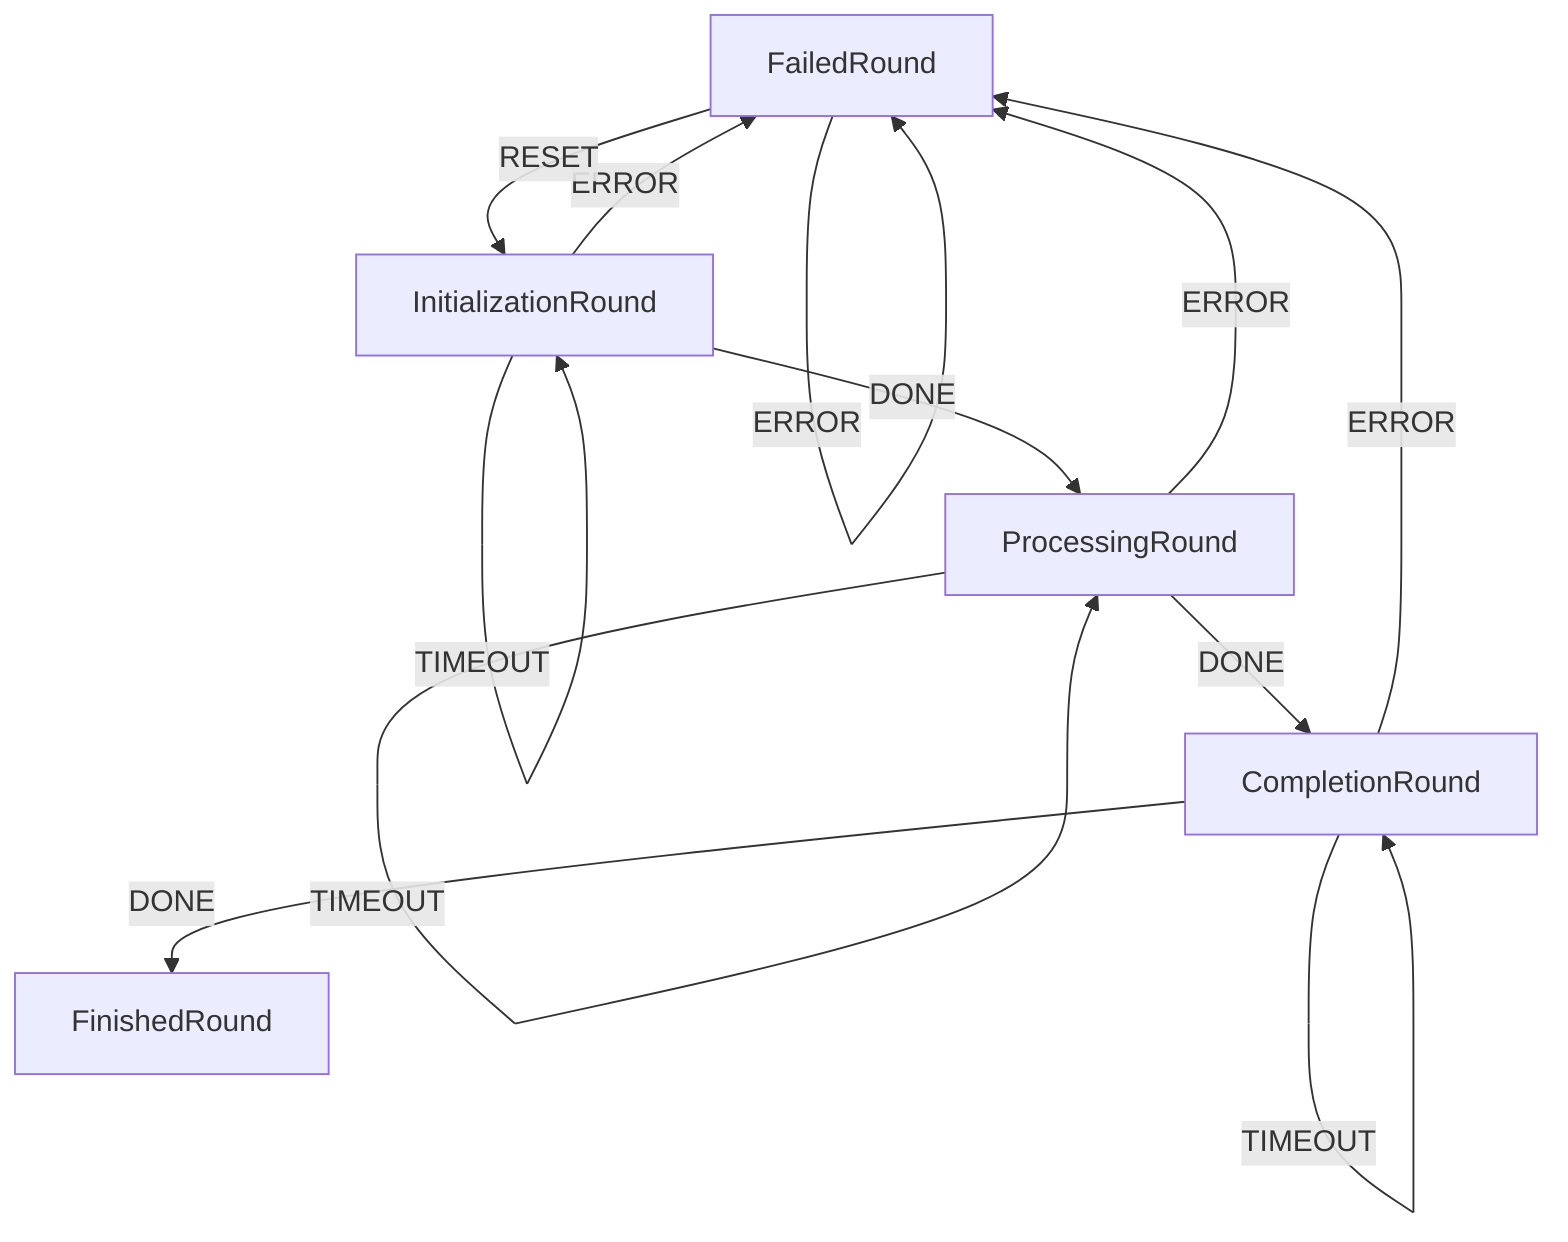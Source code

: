 graph TD
  FailedRound
  CompletionRound
  FailedRound
  ProcessingRound
  InitializationRound
  FinishedRound
  InitializationRound -->|DONE| ProcessingRound
  InitializationRound -->|TIMEOUT| InitializationRound
  InitializationRound -->|ERROR| FailedRound
  ProcessingRound -->|DONE| CompletionRound
  ProcessingRound -->|TIMEOUT| ProcessingRound
  ProcessingRound -->|ERROR| FailedRound
  CompletionRound -->|DONE| FinishedRound
  CompletionRound -->|TIMEOUT| CompletionRound
  CompletionRound -->|ERROR| FailedRound
  FailedRound -->|RESET| InitializationRound
  FailedRound -->|TIMEOUT| FailedRound
  FailedRound -->|ERROR| FailedRound